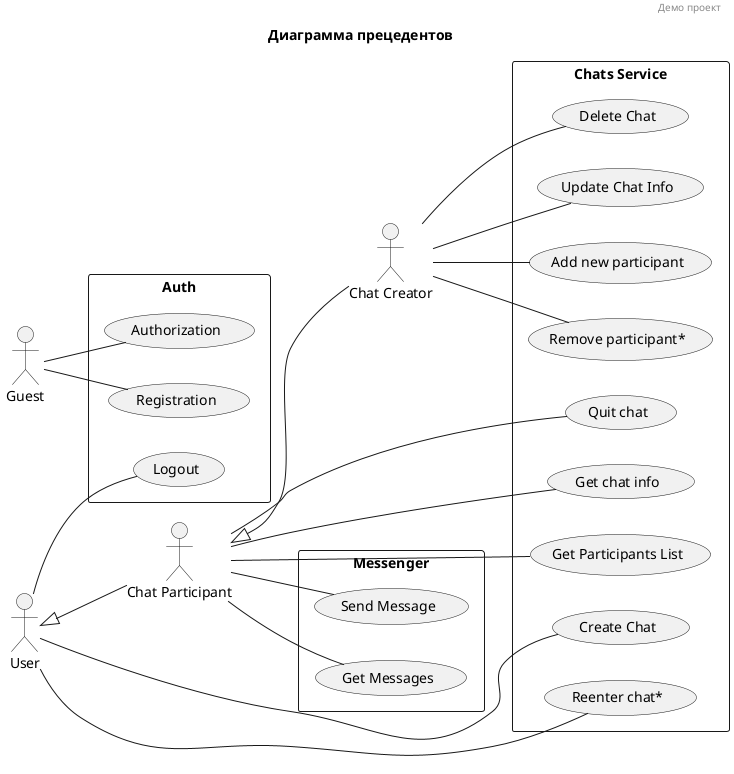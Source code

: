 @startuml

header Демо проект
title Диаграмма прецедентов

left to right direction



rectangle "Auth" {
  usecase "Authorization" as authorization
  usecase "Registration" as registration
  usecase "Logout" as logout
}

rectangle "Chats Service" {
  usecase "Quit chat" as quit_chat
  usecase "Create Chat" as create_chat
  usecase "Update Chat Info" as update_chat
  usecase "Get chat info" as get_chat_info
  usecase "Get Participants List" as get_participants_list
  usecase "Add new participant" as add_new_participant
  usecase "Remove participant*" as remove_participant
  usecase "Reenter chat*" as reenter_chat
  usecase "Delete Chat" as delete_chat
'  usecase "Get Messages" as get_messages
'  usecase "Send Message" as send_message
}

rectangle "Messenger" {
  usecase "Send Message" as send_message
  usecase "Get Messages" as get_messages

}


actor "Guest" as guest
guest -- authorization
guest -- registration

actor "User" as user
user -- create_chat
user -- logout
user -- reenter_chat

actor "Chat Creator" as chat_creator
chat_creator -- update_chat
chat_creator -- add_new_participant
chat_creator -- remove_participant
chat_creator -- delete_chat

actor "Chat Participant" as chat_participant
chat_participant -- get_chat_info
chat_participant -- get_participants_list
chat_participant -- quit_chat
chat_participant -- send_message
chat_participant -- get_messages

'user <|-- chat_creator
chat_participant <|-- chat_creator
user <|-- chat_participant




@enduml
